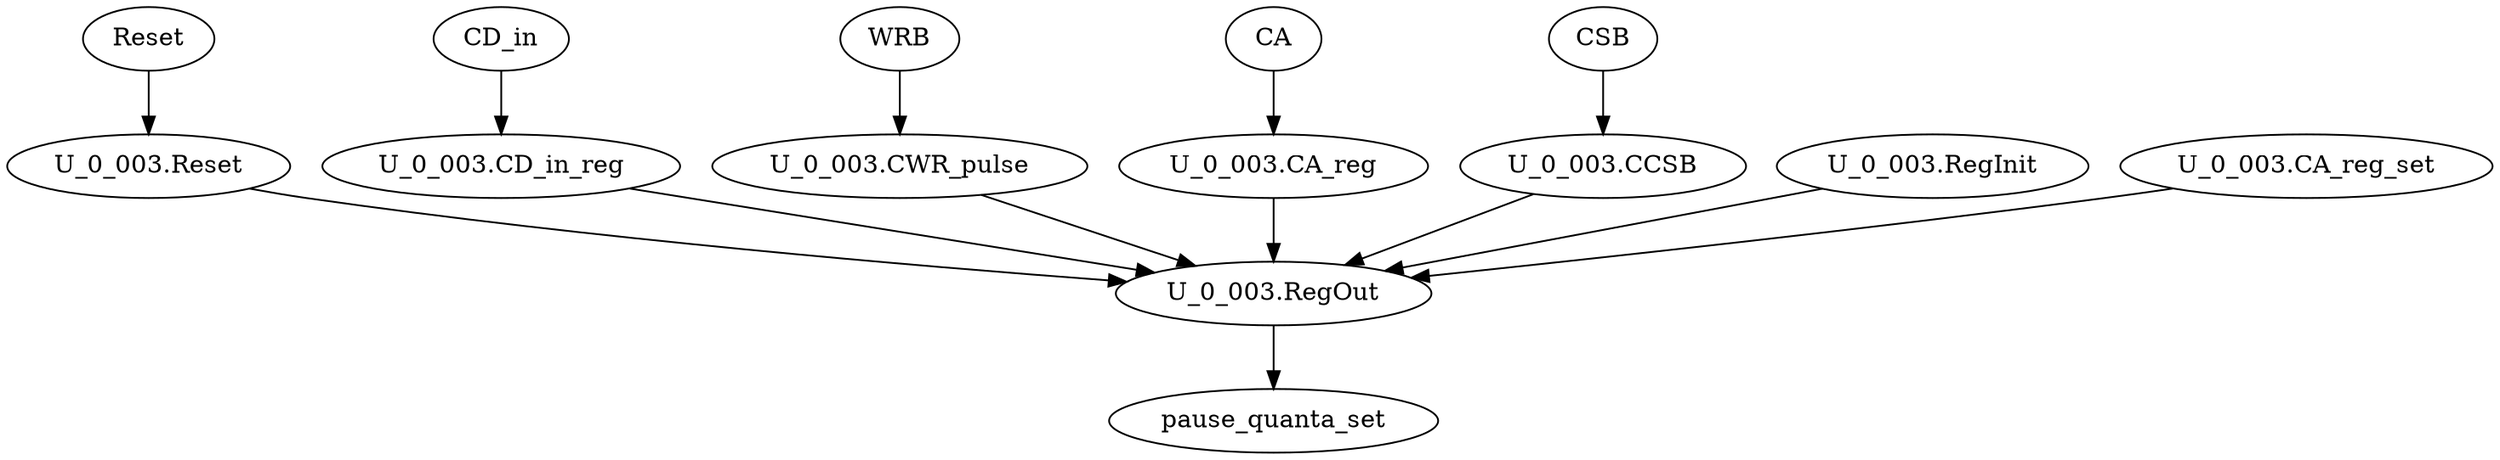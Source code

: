 strict digraph "" {
	Reset	 [complexity=1,
		importance=0.0308170945521,
		rank=0.0308170945521];
	"U_0_003.Reset"	 [complexity=1,
		importance=0.029063591725,
		rank=0.029063591725];
	Reset -> "U_0_003.Reset";
	"U_0_003.CD_in_reg"	 [complexity=2,
		importance=0.0154295925251,
		rank=0.00771479626255];
	"U_0_003.RegOut"	 [complexity=0,
		importance=0.0136486911662,
		rank=0.0];
	"U_0_003.CD_in_reg" -> "U_0_003.RegOut";
	WRB	 [complexity=4,
		importance=0.0171685902472,
		rank=0.00429214756179];
	"U_0_003.CWR_pulse"	 [complexity=4,
		importance=0.01541508742,
		rank=0.00385377185501];
	WRB -> "U_0_003.CWR_pulse";
	"U_0_003.CA_reg"	 [complexity=4,
		importance=0.01541508742,
		rank=0.00385377185501];
	"U_0_003.CA_reg" -> "U_0_003.RegOut";
	CD_in	 [complexity=2,
		importance=0.0171830953522,
		rank=0.00859154767611];
	CD_in -> "U_0_003.CD_in_reg";
	CA	 [complexity=4,
		importance=0.0171685902472,
		rank=0.00429214756179];
	CA -> "U_0_003.CA_reg";
	"U_0_003.Reset" -> "U_0_003.RegOut";
	"U_0_003.CCSB"	 [complexity=4,
		importance=0.01541508742,
		rank=0.00385377185501];
	"U_0_003.CCSB" -> "U_0_003.RegOut";
	CSB	 [complexity=4,
		importance=0.0171685902472,
		rank=0.00429214756179];
	CSB -> "U_0_003.CCSB";
	pause_quanta_set	 [complexity=0,
		importance=0.00571852560641,
		rank=0.0];
	"U_0_003.RegOut" -> pause_quanta_set;
	"U_0_003.CWR_pulse" -> "U_0_003.RegOut";
	"U_0_003.RegInit"	 [complexity=2,
		importance=0.0154021939933,
		rank=0.00770109699667];
	"U_0_003.RegInit" -> "U_0_003.RegOut";
	"U_0_003.CA_reg_set"	 [complexity=4,
		importance=0.0154021939933,
		rank=0.00385054849833];
	"U_0_003.CA_reg_set" -> "U_0_003.RegOut";
}
